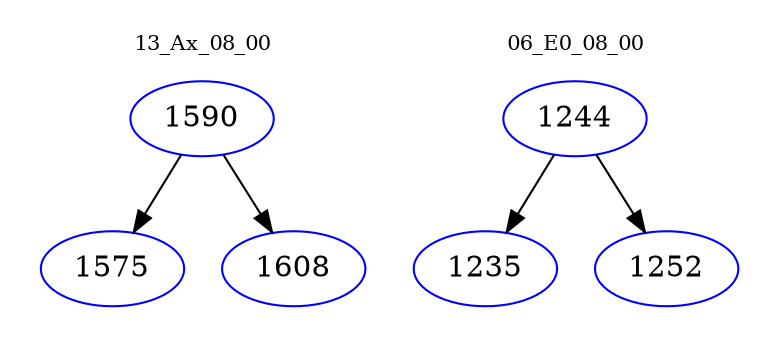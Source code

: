 digraph{
subgraph cluster_0 {
color = white
label = "13_Ax_08_00";
fontsize=10;
T0_1590 [label="1590", color="blue"]
T0_1590 -> T0_1575 [color="black"]
T0_1575 [label="1575", color="blue"]
T0_1590 -> T0_1608 [color="black"]
T0_1608 [label="1608", color="blue"]
}
subgraph cluster_1 {
color = white
label = "06_E0_08_00";
fontsize=10;
T1_1244 [label="1244", color="blue"]
T1_1244 -> T1_1235 [color="black"]
T1_1235 [label="1235", color="blue"]
T1_1244 -> T1_1252 [color="black"]
T1_1252 [label="1252", color="blue"]
}
}
